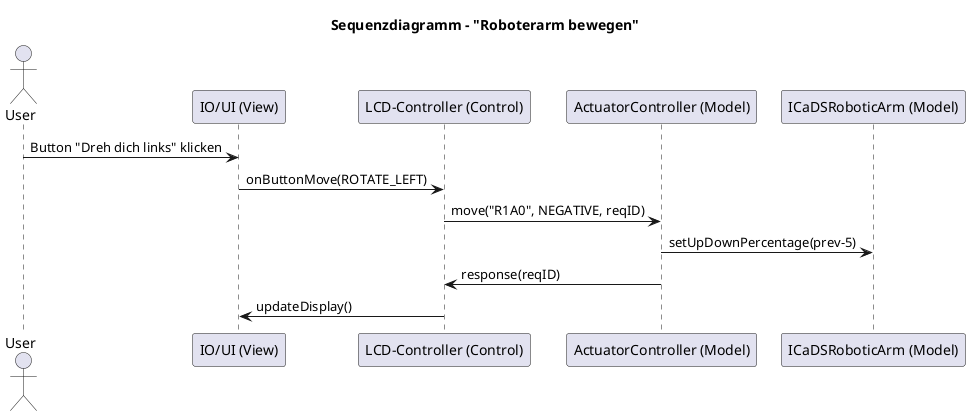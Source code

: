 @startuml
title Sequenzdiagramm – "Roboterarm bewegen"

actor User

participant "IO/UI (View)" as IOUI
participant "LCD-Controller (Control)" as Ctrl
participant "ActuatorController (Model)" as ActCtrl
participant "ICaDSRoboticArm (Model)" as RobArm

' == Benutzerinteraktion ==
User -> IOUI: Button "Dreh dich links" klicken
IOUI-> Ctrl: onButtonMove(ROTATE_LEFT)


' == Steuerbefehl ==
Ctrl -> ActCtrl : move("R1A0", NEGATIVE, reqID)
ActCtrl -> RobArm : setUpDownPercentage(prev-5)

'==Feedback==
ActCtrl -> Ctrl:response(reqID)
Ctrl -> IOUI: updateDisplay()
@enduml